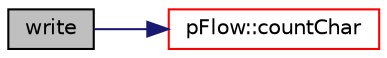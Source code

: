 digraph "write"
{
 // LATEX_PDF_SIZE
  edge [fontname="Helvetica",fontsize="10",labelfontname="Helvetica",labelfontsize="10"];
  node [fontname="Helvetica",fontsize="10",shape=record];
  rankdir="LR";
  Node1 [label="write",height=0.2,width=0.4,color="black", fillcolor="grey75", style="filled", fontcolor="black",tooltip="Write character string."];
  Node1 -> Node2 [color="midnightblue",fontsize="10",style="solid",fontname="Helvetica"];
  Node2 [label="pFlow::countChar",height=0.2,width=0.4,color="red", fillcolor="white", style="filled",URL="$namespacepFlow.html#a70fd022fd4f5be45fe00cf268bc4edad",tooltip="Count numer of chars c in a word."];
}
